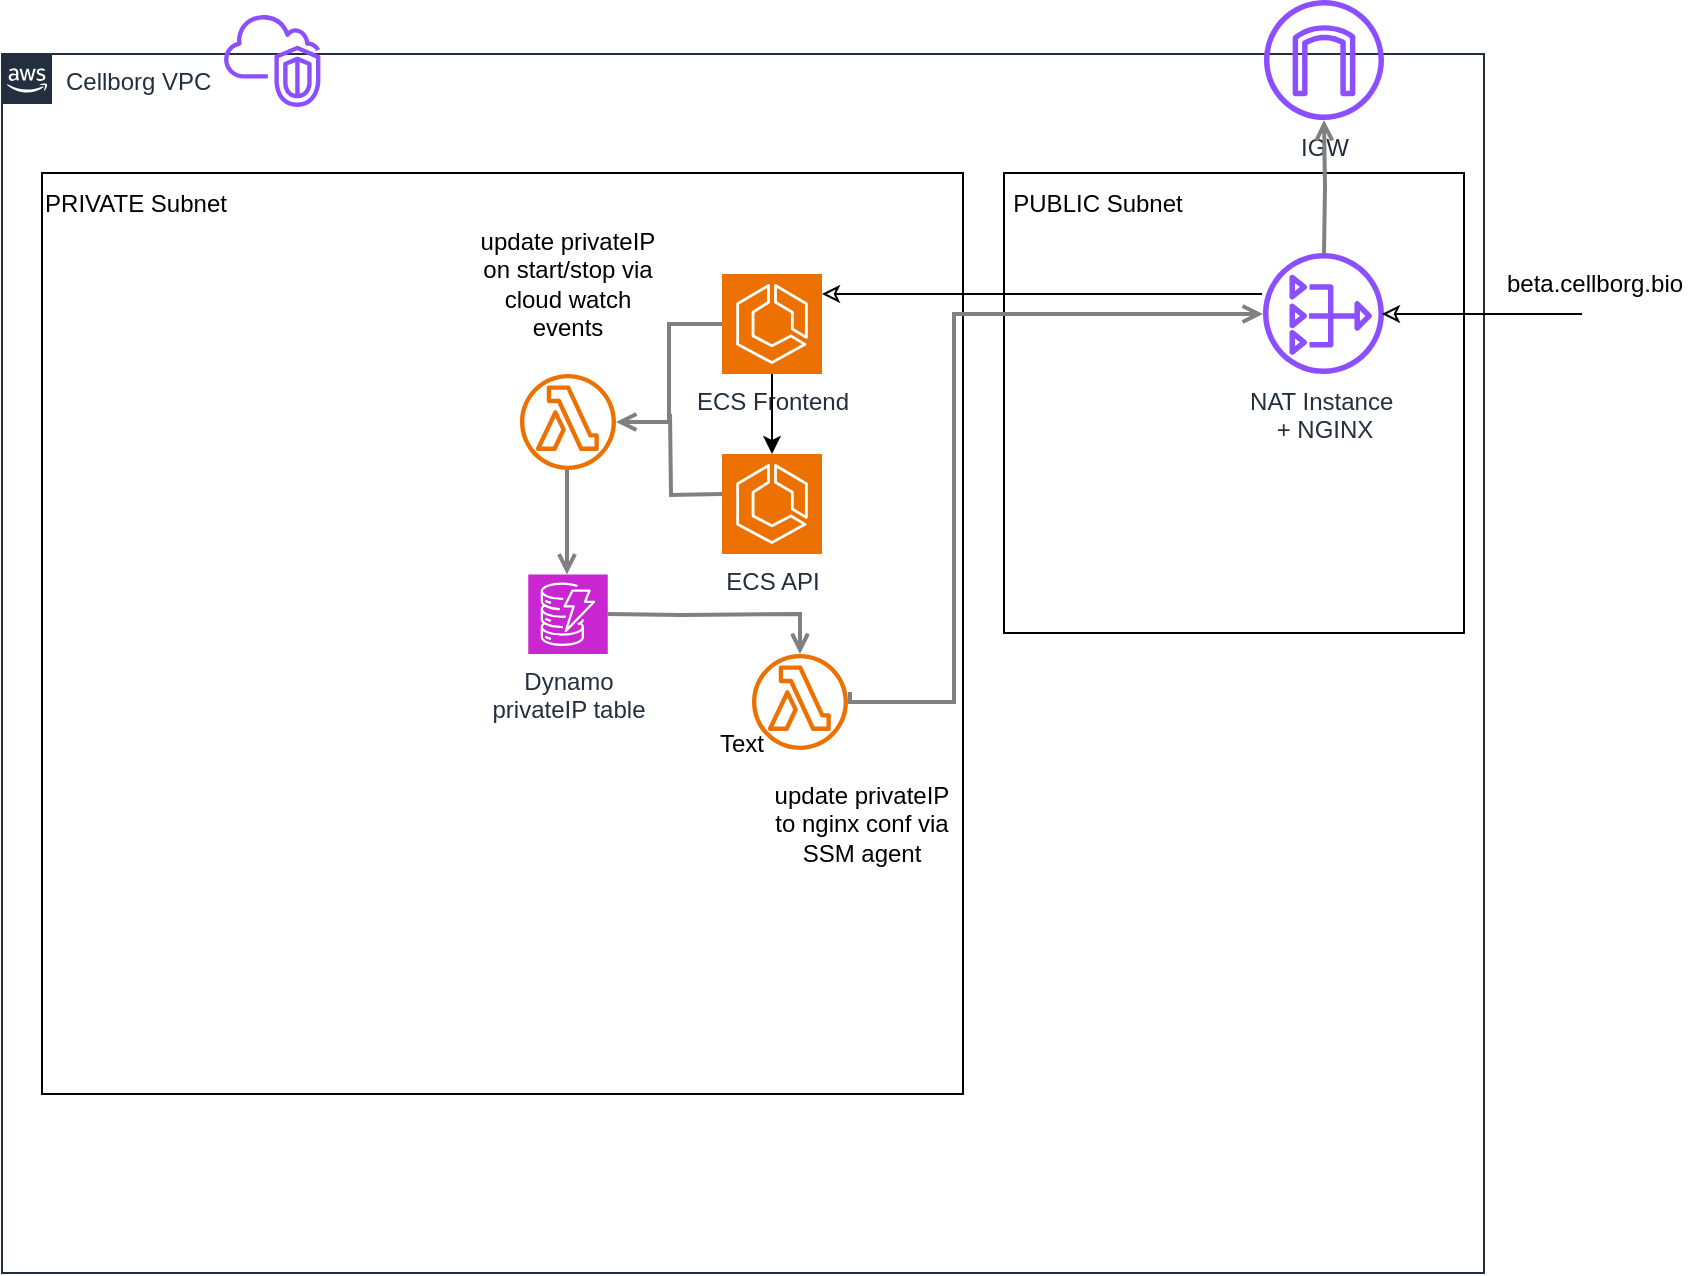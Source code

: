<mxfile version="26.0.15">
  <diagram id="Ht1M8jgEwFfnCIfOTk4-" name="Page-1">
    <mxGraphModel dx="1715" dy="1706" grid="1" gridSize="10" guides="1" tooltips="1" connect="1" arrows="1" fold="1" page="1" pageScale="1" pageWidth="1169" pageHeight="827" math="0" shadow="0">
      <root>
        <mxCell id="0" />
        <mxCell id="1" parent="0" />
        <mxCell id="UEzPUAAOIrF-is8g5C7q-175" value="Cellborg VPC" style="points=[[0,0],[0.25,0],[0.5,0],[0.75,0],[1,0],[1,0.25],[1,0.5],[1,0.75],[1,1],[0.75,1],[0.5,1],[0.25,1],[0,1],[0,0.75],[0,0.5],[0,0.25]];outlineConnect=0;gradientColor=none;html=1;whiteSpace=wrap;fontSize=12;fontStyle=0;shape=mxgraph.aws4.group;grIcon=mxgraph.aws4.group_aws_cloud_alt;strokeColor=#232F3E;fillColor=none;verticalAlign=top;align=left;spacingLeft=30;fontColor=#232F3E;dashed=0;labelBackgroundColor=#ffffff;container=1;pointerEvents=0;collapsible=0;recursiveResize=0;" parent="1" vertex="1">
          <mxGeometry x="210" y="-800" width="741" height="609.5" as="geometry" />
        </mxCell>
        <mxCell id="D-F9KhZeyhL-YENYPI1a-5" value="" style="sketch=0;outlineConnect=0;fontColor=#232F3E;gradientColor=none;fillColor=#8C4FFF;strokeColor=none;dashed=0;verticalLabelPosition=bottom;verticalAlign=top;align=center;html=1;fontSize=12;fontStyle=0;aspect=fixed;pointerEvents=1;shape=mxgraph.aws4.vpc_virtual_private_cloud_vpc;" vertex="1" parent="UEzPUAAOIrF-is8g5C7q-175">
          <mxGeometry x="111" y="-20.5" width="48.24" height="47" as="geometry" />
        </mxCell>
        <mxCell id="D-F9KhZeyhL-YENYPI1a-3" value="IGW" style="sketch=0;outlineConnect=0;fontColor=#232F3E;gradientColor=none;fillColor=#8C4FFF;strokeColor=none;dashed=0;verticalLabelPosition=bottom;verticalAlign=top;align=center;html=1;fontSize=12;fontStyle=0;aspect=fixed;pointerEvents=1;shape=mxgraph.aws4.internet_gateway;" vertex="1" parent="UEzPUAAOIrF-is8g5C7q-175">
          <mxGeometry x="631" y="-27" width="60" height="60" as="geometry" />
        </mxCell>
        <mxCell id="D-F9KhZeyhL-YENYPI1a-7" value="" style="whiteSpace=wrap;html=1;aspect=fixed;" vertex="1" parent="UEzPUAAOIrF-is8g5C7q-175">
          <mxGeometry x="501" y="59.5" width="230" height="230" as="geometry" />
        </mxCell>
        <mxCell id="D-F9KhZeyhL-YENYPI1a-4" value="NAT Instance&amp;nbsp;&lt;div&gt;+ NGINX&lt;/div&gt;" style="sketch=0;outlineConnect=0;fontColor=#232F3E;gradientColor=none;fillColor=#8C4FFF;strokeColor=none;dashed=0;verticalLabelPosition=bottom;verticalAlign=top;align=center;html=1;fontSize=12;fontStyle=0;aspect=fixed;pointerEvents=1;shape=mxgraph.aws4.nat_gateway;" vertex="1" parent="UEzPUAAOIrF-is8g5C7q-175">
          <mxGeometry x="630.5" y="99.5" width="60.5" height="60.5" as="geometry" />
        </mxCell>
        <mxCell id="UEzPUAAOIrF-is8g5C7q-197" style="edgeStyle=orthogonalEdgeStyle;rounded=0;orthogonalLoop=1;jettySize=auto;html=1;startArrow=none;startFill=0;endArrow=open;endFill=0;strokeColor=#808080;strokeWidth=2;" parent="UEzPUAAOIrF-is8g5C7q-175" target="D-F9KhZeyhL-YENYPI1a-3" edge="1">
          <mxGeometry relative="1" as="geometry">
            <mxPoint x="661" y="99.5" as="sourcePoint" />
            <mxPoint x="637" y="79" as="targetPoint" />
          </mxGeometry>
        </mxCell>
        <mxCell id="D-F9KhZeyhL-YENYPI1a-8" value="PUBLIC Subnet" style="text;strokeColor=none;align=center;fillColor=none;html=1;verticalAlign=middle;whiteSpace=wrap;rounded=0;" vertex="1" parent="UEzPUAAOIrF-is8g5C7q-175">
          <mxGeometry x="501" y="59.5" width="94" height="30" as="geometry" />
        </mxCell>
        <mxCell id="D-F9KhZeyhL-YENYPI1a-9" value="" style="whiteSpace=wrap;html=1;aspect=fixed;" vertex="1" parent="UEzPUAAOIrF-is8g5C7q-175">
          <mxGeometry x="20" y="59.5" width="460.5" height="460.5" as="geometry" />
        </mxCell>
        <mxCell id="UEzPUAAOIrF-is8g5C7q-200" style="edgeStyle=orthogonalEdgeStyle;rounded=0;orthogonalLoop=1;jettySize=auto;html=1;startArrow=none;startFill=0;endArrow=open;endFill=0;strokeColor=#808080;strokeWidth=2;" parent="UEzPUAAOIrF-is8g5C7q-175" target="D-F9KhZeyhL-YENYPI1a-18" edge="1">
          <mxGeometry relative="1" as="geometry">
            <Array as="points" />
            <mxPoint x="302.88" y="280" as="sourcePoint" />
            <mxPoint x="372" y="350" as="targetPoint" />
          </mxGeometry>
        </mxCell>
        <mxCell id="UEzPUAAOIrF-is8g5C7q-199" style="edgeStyle=orthogonalEdgeStyle;rounded=0;orthogonalLoop=1;jettySize=auto;html=1;startArrow=none;startFill=0;endArrow=open;endFill=0;strokeColor=#808080;strokeWidth=2;" parent="UEzPUAAOIrF-is8g5C7q-175" target="D-F9KhZeyhL-YENYPI1a-15" edge="1">
          <mxGeometry relative="1" as="geometry">
            <mxPoint x="282.5" y="208" as="sourcePoint" />
            <mxPoint x="282.5" y="310" as="targetPoint" />
          </mxGeometry>
        </mxCell>
        <mxCell id="UEzPUAAOIrF-is8g5C7q-198" style="edgeStyle=orthogonalEdgeStyle;rounded=0;orthogonalLoop=1;jettySize=auto;html=1;startArrow=none;startFill=0;endArrow=open;endFill=0;strokeColor=#808080;strokeWidth=2;exitX=0;exitY=0.5;exitDx=0;exitDy=0;exitPerimeter=0;" parent="UEzPUAAOIrF-is8g5C7q-175" source="D-F9KhZeyhL-YENYPI1a-13" target="D-F9KhZeyhL-YENYPI1a-14" edge="1">
          <mxGeometry relative="1" as="geometry">
            <Array as="points" />
            <mxPoint x="360" y="50" as="sourcePoint" />
            <mxPoint x="286" y="170" as="targetPoint" />
          </mxGeometry>
        </mxCell>
        <mxCell id="UEzPUAAOIrF-is8g5C7q-195" style="edgeStyle=orthogonalEdgeStyle;rounded=0;orthogonalLoop=1;jettySize=auto;html=1;startArrow=none;startFill=0;endArrow=open;endFill=0;strokeColor=#808080;strokeWidth=2;" parent="UEzPUAAOIrF-is8g5C7q-175" source="D-F9KhZeyhL-YENYPI1a-18" target="D-F9KhZeyhL-YENYPI1a-4" edge="1">
          <mxGeometry relative="1" as="geometry">
            <mxPoint x="371.003" y="399.5" as="sourcePoint" />
            <mxPoint x="476.01" y="399.5" as="targetPoint" />
            <Array as="points">
              <mxPoint x="424" y="320" />
              <mxPoint x="424" y="324" />
              <mxPoint x="476" y="324" />
              <mxPoint x="476" y="130" />
            </Array>
          </mxGeometry>
        </mxCell>
        <mxCell id="D-F9KhZeyhL-YENYPI1a-10" value="PRIVATE Subnet" style="text;strokeColor=none;align=center;fillColor=none;html=1;verticalAlign=middle;whiteSpace=wrap;rounded=0;" vertex="1" parent="UEzPUAAOIrF-is8g5C7q-175">
          <mxGeometry x="20" y="59.5" width="94" height="30" as="geometry" />
        </mxCell>
        <mxCell id="D-F9KhZeyhL-YENYPI1a-11" value="ECS API" style="sketch=0;points=[[0,0,0],[0.25,0,0],[0.5,0,0],[0.75,0,0],[1,0,0],[0,1,0],[0.25,1,0],[0.5,1,0],[0.75,1,0],[1,1,0],[0,0.25,0],[0,0.5,0],[0,0.75,0],[1,0.25,0],[1,0.5,0],[1,0.75,0]];outlineConnect=0;fontColor=#232F3E;fillColor=#ED7100;strokeColor=#ffffff;dashed=0;verticalLabelPosition=bottom;verticalAlign=top;align=center;html=1;fontSize=12;fontStyle=0;aspect=fixed;shape=mxgraph.aws4.resourceIcon;resIcon=mxgraph.aws4.ecs;" vertex="1" parent="UEzPUAAOIrF-is8g5C7q-175">
          <mxGeometry x="360" y="200" width="50" height="50" as="geometry" />
        </mxCell>
        <mxCell id="D-F9KhZeyhL-YENYPI1a-13" value="ECS Frontend" style="sketch=0;points=[[0,0,0],[0.25,0,0],[0.5,0,0],[0.75,0,0],[1,0,0],[0,1,0],[0.25,1,0],[0.5,1,0],[0.75,1,0],[1,1,0],[0,0.25,0],[0,0.5,0],[0,0.75,0],[1,0.25,0],[1,0.5,0],[1,0.75,0]];outlineConnect=0;fontColor=#232F3E;fillColor=#ED7100;strokeColor=#ffffff;dashed=0;verticalLabelPosition=bottom;verticalAlign=top;align=center;html=1;fontSize=12;fontStyle=0;aspect=fixed;shape=mxgraph.aws4.resourceIcon;resIcon=mxgraph.aws4.ecs;" vertex="1" parent="UEzPUAAOIrF-is8g5C7q-175">
          <mxGeometry x="360" y="110" width="50" height="50" as="geometry" />
        </mxCell>
        <mxCell id="D-F9KhZeyhL-YENYPI1a-14" value="" style="sketch=0;outlineConnect=0;fontColor=#232F3E;gradientColor=none;fillColor=#ED7100;strokeColor=none;dashed=0;verticalLabelPosition=bottom;verticalAlign=top;align=center;html=1;fontSize=12;fontStyle=0;aspect=fixed;pointerEvents=1;shape=mxgraph.aws4.lambda_function;" vertex="1" parent="UEzPUAAOIrF-is8g5C7q-175">
          <mxGeometry x="259" y="160" width="48" height="48" as="geometry" />
        </mxCell>
        <mxCell id="D-F9KhZeyhL-YENYPI1a-15" value="Dynamo&lt;div&gt;privateIP table&lt;/div&gt;" style="sketch=0;points=[[0,0,0],[0.25,0,0],[0.5,0,0],[0.75,0,0],[1,0,0],[0,1,0],[0.25,1,0],[0.5,1,0],[0.75,1,0],[1,1,0],[0,0.25,0],[0,0.5,0],[0,0.75,0],[1,0.25,0],[1,0.5,0],[1,0.75,0]];outlineConnect=0;fontColor=#232F3E;fillColor=#C925D1;strokeColor=#ffffff;dashed=0;verticalLabelPosition=bottom;verticalAlign=top;align=center;html=1;fontSize=12;fontStyle=0;aspect=fixed;shape=mxgraph.aws4.resourceIcon;resIcon=mxgraph.aws4.dynamodb;" vertex="1" parent="UEzPUAAOIrF-is8g5C7q-175">
          <mxGeometry x="263.13" y="260.25" width="39.75" height="39.75" as="geometry" />
        </mxCell>
        <mxCell id="D-F9KhZeyhL-YENYPI1a-16" value="update privateIP on start/stop via cloud watch events" style="text;strokeColor=none;align=center;fillColor=none;html=1;verticalAlign=middle;whiteSpace=wrap;rounded=0;" vertex="1" parent="UEzPUAAOIrF-is8g5C7q-175">
          <mxGeometry x="238" y="89.5" width="90" height="50" as="geometry" />
        </mxCell>
        <mxCell id="D-F9KhZeyhL-YENYPI1a-17" style="edgeStyle=orthogonalEdgeStyle;rounded=0;orthogonalLoop=1;jettySize=auto;html=1;startArrow=none;startFill=0;endArrow=none;endFill=0;strokeColor=#808080;strokeWidth=2;exitX=0;exitY=0.5;exitDx=0;exitDy=0;exitPerimeter=0;" edge="1" parent="UEzPUAAOIrF-is8g5C7q-175">
          <mxGeometry relative="1" as="geometry">
            <Array as="points" />
            <mxPoint x="360" y="220" as="sourcePoint" />
            <mxPoint x="334" y="180" as="targetPoint" />
          </mxGeometry>
        </mxCell>
        <mxCell id="D-F9KhZeyhL-YENYPI1a-18" value="" style="sketch=0;outlineConnect=0;fontColor=#232F3E;gradientColor=none;fillColor=#ED7100;strokeColor=none;dashed=0;verticalLabelPosition=bottom;verticalAlign=top;align=center;html=1;fontSize=12;fontStyle=0;aspect=fixed;pointerEvents=1;shape=mxgraph.aws4.lambda_function;" vertex="1" parent="UEzPUAAOIrF-is8g5C7q-175">
          <mxGeometry x="375" y="300" width="48" height="48" as="geometry" />
        </mxCell>
        <mxCell id="D-F9KhZeyhL-YENYPI1a-19" value="update privateIP to nginx conf via SSM agent" style="text;strokeColor=none;align=center;fillColor=none;html=1;verticalAlign=middle;whiteSpace=wrap;rounded=0;" vertex="1" parent="UEzPUAAOIrF-is8g5C7q-175">
          <mxGeometry x="380" y="360" width="100" height="50" as="geometry" />
        </mxCell>
        <mxCell id="D-F9KhZeyhL-YENYPI1a-23" value="" style="edgeStyle=none;orthogonalLoop=1;jettySize=auto;html=1;rounded=0;startArrow=classic;startFill=0;endArrow=none;" edge="1" parent="UEzPUAAOIrF-is8g5C7q-175">
          <mxGeometry width="100" relative="1" as="geometry">
            <mxPoint x="410" y="120" as="sourcePoint" />
            <mxPoint x="630" y="120" as="targetPoint" />
            <Array as="points" />
          </mxGeometry>
        </mxCell>
        <mxCell id="D-F9KhZeyhL-YENYPI1a-24" value="" style="edgeStyle=none;orthogonalLoop=1;jettySize=auto;html=1;rounded=0;entryX=0.5;entryY=0;entryDx=0;entryDy=0;entryPerimeter=0;exitX=0.5;exitY=1;exitDx=0;exitDy=0;exitPerimeter=0;" edge="1" parent="UEzPUAAOIrF-is8g5C7q-175" source="D-F9KhZeyhL-YENYPI1a-13" target="D-F9KhZeyhL-YENYPI1a-11">
          <mxGeometry width="100" relative="1" as="geometry">
            <mxPoint x="380.5" y="160" as="sourcePoint" />
            <mxPoint x="480.5" y="160" as="targetPoint" />
            <Array as="points" />
          </mxGeometry>
        </mxCell>
        <mxCell id="D-F9KhZeyhL-YENYPI1a-20" value="" style="edgeStyle=none;orthogonalLoop=1;jettySize=auto;html=1;rounded=0;startArrow=classic;startFill=0;endArrow=none;" edge="1" parent="1">
          <mxGeometry width="100" relative="1" as="geometry">
            <mxPoint x="900" y="-670" as="sourcePoint" />
            <mxPoint x="1000" y="-670" as="targetPoint" />
            <Array as="points" />
          </mxGeometry>
        </mxCell>
        <mxCell id="D-F9KhZeyhL-YENYPI1a-21" value="Text" style="text;strokeColor=none;align=center;fillColor=none;html=1;verticalAlign=middle;whiteSpace=wrap;rounded=0;" vertex="1" parent="1">
          <mxGeometry x="550" y="-470" width="60" height="30" as="geometry" />
        </mxCell>
        <mxCell id="D-F9KhZeyhL-YENYPI1a-22" value="beta.cellborg.bio" style="text;html=1;align=center;verticalAlign=middle;resizable=0;points=[];autosize=1;strokeColor=none;fillColor=none;" vertex="1" parent="1">
          <mxGeometry x="951" y="-700" width="110" height="30" as="geometry" />
        </mxCell>
      </root>
    </mxGraphModel>
  </diagram>
</mxfile>
